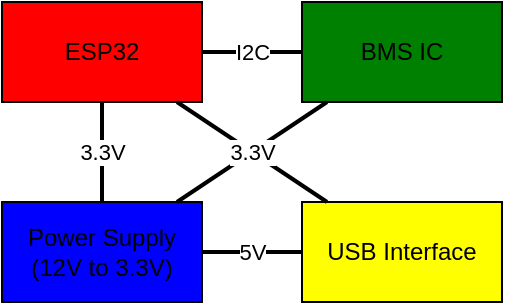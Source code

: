 <mxGraphModel dx="1190" dy="757" grid="1" gridSize="10" guides="1" tooltips="1" connect="1" arrows="1" fold="1" page="1" pageScale="1" pageWidth="850" pageHeight="1100" background="#ffffff">
  <root>
    <mxCell id="0"/>
    <mxCell id="1" parent="0"/>
    <mxCell id="a060f65b-e148-4f82-b51a-90c3ce38e08b" value="ESP32" style="shape=rectangle;whiteSpace=wrap;html=1;fillColor=#FF0000;" vertex="1" parent="1">
      <mxGeometry x="50" y="50" width="100" height="50" as="geometry"/>
    </mxCell>
    <mxCell id="f88a8a61-7ba6-46f5-87e9-a73594c67a92" value="BMS IC" style="shape=rectangle;whiteSpace=wrap;html=1;fillColor=#008000;" vertex="1" parent="1">
      <mxGeometry x="200" y="50" width="100" height="50" as="geometry"/>
    </mxCell>
    <mxCell id="b580d249-85c3-4706-9436-c4e738e860a1" value="Power Supply&#10;(12V to 3.3V)" style="shape=rectangle;whiteSpace=wrap;html=1;fillColor=#0000FF;" vertex="1" parent="1">
      <mxGeometry x="50" y="150" width="100" height="50" as="geometry"/>
    </mxCell>
    <mxCell id="e83a65be-6ccd-44eb-838c-514b3a4d9b5d" value="USB Interface" style="shape=rectangle;whiteSpace=wrap;html=1;fillColor=#FFFF00;" vertex="1" parent="1">
      <mxGeometry x="200" y="150" width="100" height="50" as="geometry"/>
    </mxCell>
    <mxCell style="edgeStyle=none;strokeWidth=2;strokeColor=#000000;html=1;endArrow=none;" edge="1" value="I2C" parent="1" source="a060f65b-e148-4f82-b51a-90c3ce38e08b" target="f88a8a61-7ba6-46f5-87e9-a73594c67a92">
      <mxGeometry relative="1" as="geometry"/>
    </mxCell>
    <mxCell style="edgeStyle=none;strokeWidth=2;strokeColor=#000000;html=1;endArrow=none;" edge="1" value="3.3V" parent="1" source="a060f65b-e148-4f82-b51a-90c3ce38e08b" target="b580d249-85c3-4706-9436-c4e738e860a1">
      <mxGeometry relative="1" as="geometry"/>
    </mxCell>
    <mxCell style="edgeStyle=none;strokeWidth=2;strokeColor=#000000;html=1;endArrow=none;" edge="1" value="USB" parent="1" source="a060f65b-e148-4f82-b51a-90c3ce38e08b" target="e83a65be-6ccd-44eb-838c-514b3a4d9b5d">
      <mxGeometry relative="1" as="geometry"/>
    </mxCell>
    <mxCell style="edgeStyle=none;strokeWidth=2;strokeColor=#000000;html=1;endArrow=none;" edge="1" value="3.3V" parent="1" source="b580d249-85c3-4706-9436-c4e738e860a1" target="f88a8a61-7ba6-46f5-87e9-a73594c67a92">
      <mxGeometry relative="1" as="geometry"/>
    </mxCell>
    <mxCell style="edgeStyle=none;strokeWidth=2;strokeColor=#000000;html=1;endArrow=none;" edge="1" value="5V" parent="1" source="b580d249-85c3-4706-9436-c4e738e860a1" target="e83a65be-6ccd-44eb-838c-514b3a4d9b5d">
      <mxGeometry relative="1" as="geometry"/>
    </mxCell>
  </root>
</mxGraphModel>
